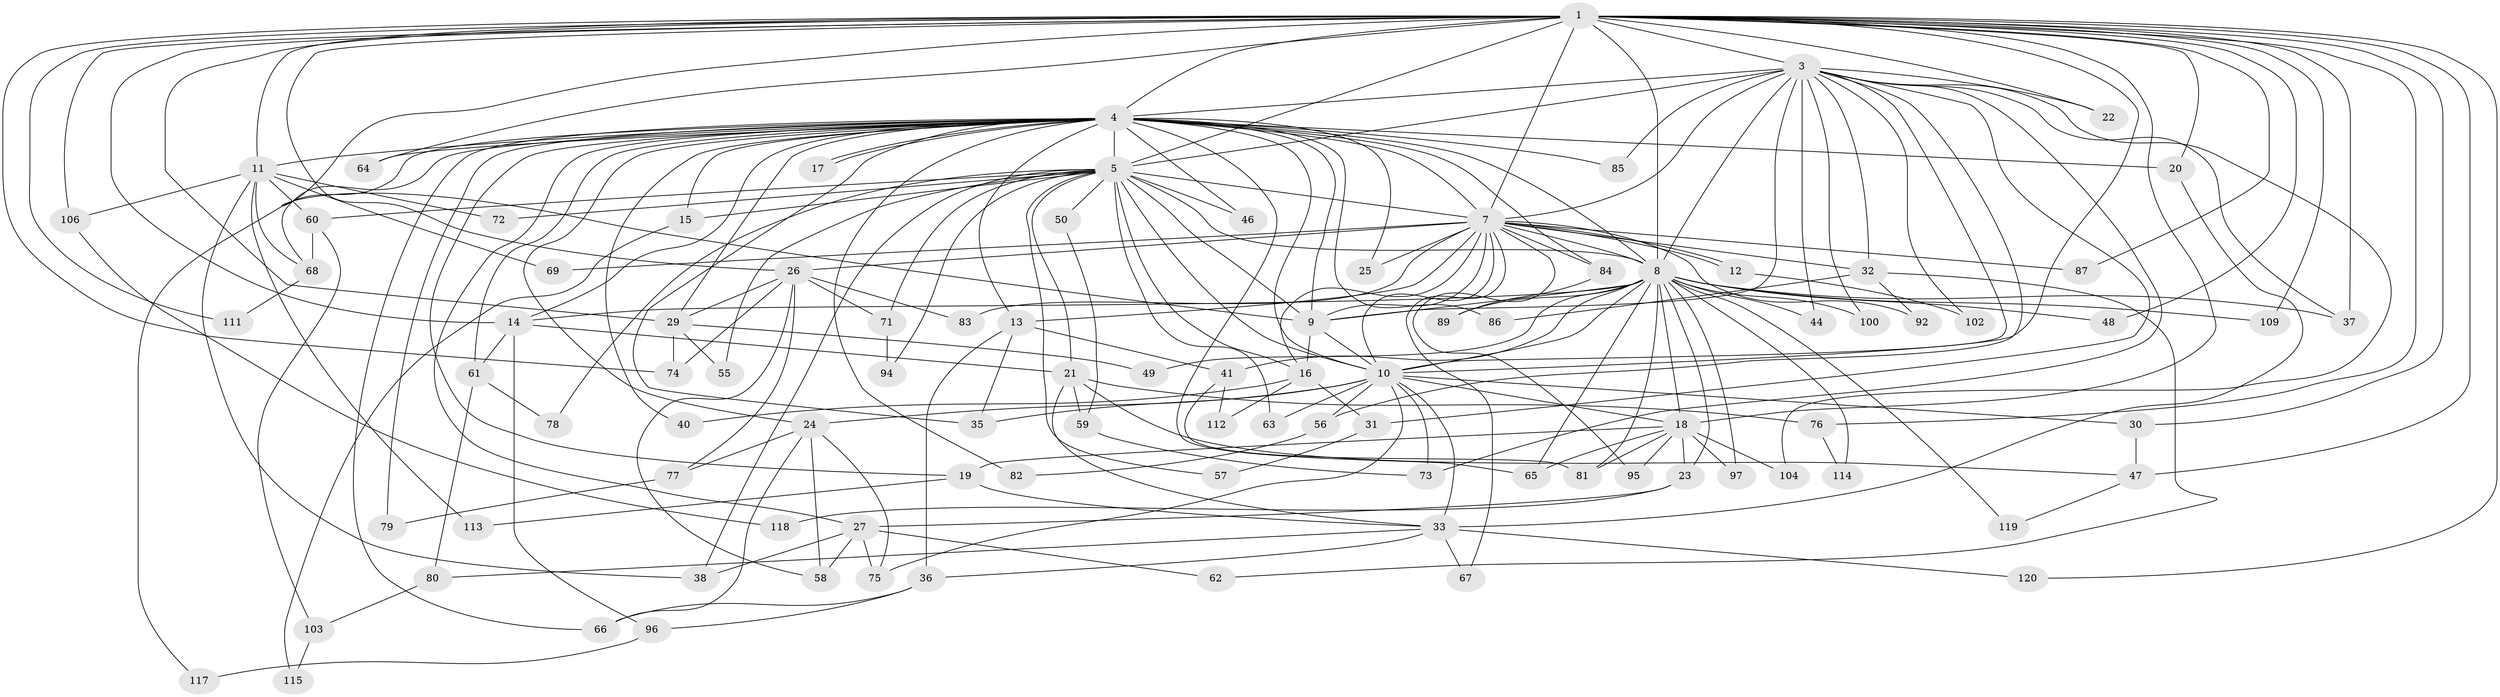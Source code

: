 // original degree distribution, {17: 0.01652892561983471, 21: 0.024793388429752067, 28: 0.008264462809917356, 24: 0.008264462809917356, 22: 0.008264462809917356, 10: 0.01652892561983471, 18: 0.008264462809917356, 7: 0.024793388429752067, 3: 0.2396694214876033, 5: 0.03305785123966942, 6: 0.04132231404958678, 2: 0.48760330578512395, 4: 0.06611570247933884, 9: 0.008264462809917356, 8: 0.008264462809917356}
// Generated by graph-tools (version 1.1) at 2025/11/02/27/25 16:11:08]
// undirected, 95 vertices, 219 edges
graph export_dot {
graph [start="1"]
  node [color=gray90,style=filled];
  1 [super="+2"];
  3 [super="+42"];
  4 [super="+6"];
  5 [super="+39"];
  7 [super="+43"];
  8 [super="+28"];
  9 [super="+54"];
  10 [super="+105"];
  11 [super="+51"];
  12;
  13;
  14 [super="+52"];
  15;
  16 [super="+99"];
  17;
  18 [super="+108"];
  19 [super="+53"];
  20;
  21;
  22;
  23;
  24;
  25;
  26 [super="+91"];
  27 [super="+121"];
  29;
  30;
  31;
  32 [super="+34"];
  33 [super="+110"];
  35 [super="+116"];
  36 [super="+70"];
  37 [super="+45"];
  38;
  40;
  41 [super="+90"];
  44;
  46;
  47 [super="+98"];
  48;
  49;
  50;
  55;
  56;
  57;
  58 [super="+93"];
  59 [super="+107"];
  60 [super="+101"];
  61;
  62;
  63;
  64;
  65;
  66;
  67;
  68;
  69;
  71;
  72;
  73;
  74 [super="+88"];
  75;
  76;
  77;
  78;
  79;
  80;
  81;
  82;
  83;
  84;
  85;
  86;
  87;
  89;
  92;
  94;
  95;
  96;
  97;
  100;
  102;
  103;
  104;
  106;
  109;
  111;
  112;
  113;
  114;
  115;
  117;
  118;
  119;
  120;
  1 -- 3 [weight=2];
  1 -- 4 [weight=4];
  1 -- 5 [weight=2];
  1 -- 7 [weight=2];
  1 -- 8 [weight=2];
  1 -- 9 [weight=2];
  1 -- 10 [weight=2];
  1 -- 18;
  1 -- 22;
  1 -- 26 [weight=2];
  1 -- 47;
  1 -- 48;
  1 -- 76;
  1 -- 111;
  1 -- 120;
  1 -- 64;
  1 -- 11;
  1 -- 14;
  1 -- 20;
  1 -- 87;
  1 -- 29;
  1 -- 30;
  1 -- 37;
  1 -- 106;
  1 -- 109;
  1 -- 74;
  3 -- 4 [weight=2];
  3 -- 5 [weight=2];
  3 -- 7;
  3 -- 8;
  3 -- 9;
  3 -- 10;
  3 -- 22;
  3 -- 31;
  3 -- 32;
  3 -- 37;
  3 -- 44;
  3 -- 56;
  3 -- 73;
  3 -- 85;
  3 -- 100;
  3 -- 102;
  3 -- 104;
  4 -- 5 [weight=2];
  4 -- 7 [weight=2];
  4 -- 8 [weight=2];
  4 -- 9 [weight=2];
  4 -- 10 [weight=2];
  4 -- 14;
  4 -- 15;
  4 -- 17;
  4 -- 17;
  4 -- 19;
  4 -- 20;
  4 -- 24;
  4 -- 25;
  4 -- 29;
  4 -- 40;
  4 -- 46;
  4 -- 61;
  4 -- 64;
  4 -- 66;
  4 -- 68;
  4 -- 82;
  4 -- 86;
  4 -- 117;
  4 -- 65;
  4 -- 11;
  4 -- 13;
  4 -- 79;
  4 -- 84;
  4 -- 85;
  4 -- 27 [weight=2];
  4 -- 35;
  5 -- 7 [weight=2];
  5 -- 8;
  5 -- 9;
  5 -- 10;
  5 -- 15;
  5 -- 16 [weight=2];
  5 -- 21;
  5 -- 38;
  5 -- 46;
  5 -- 50 [weight=2];
  5 -- 55;
  5 -- 57;
  5 -- 60;
  5 -- 63;
  5 -- 71;
  5 -- 78;
  5 -- 72;
  5 -- 94;
  7 -- 8;
  7 -- 9;
  7 -- 10;
  7 -- 12;
  7 -- 12;
  7 -- 13;
  7 -- 16;
  7 -- 25;
  7 -- 32 [weight=2];
  7 -- 67;
  7 -- 69;
  7 -- 83;
  7 -- 84;
  7 -- 87;
  7 -- 26;
  7 -- 92;
  7 -- 95;
  8 -- 9;
  8 -- 10;
  8 -- 23;
  8 -- 41;
  8 -- 44;
  8 -- 48;
  8 -- 49;
  8 -- 65;
  8 -- 89;
  8 -- 109;
  8 -- 114;
  8 -- 119;
  8 -- 14;
  8 -- 81;
  8 -- 18;
  8 -- 97;
  8 -- 100;
  8 -- 37;
  9 -- 10;
  9 -- 16;
  10 -- 18;
  10 -- 24;
  10 -- 30;
  10 -- 35;
  10 -- 56;
  10 -- 63;
  10 -- 73;
  10 -- 33;
  10 -- 75;
  11 -- 60;
  11 -- 69;
  11 -- 106;
  11 -- 113;
  11 -- 72;
  11 -- 68;
  11 -- 38;
  12 -- 102;
  13 -- 35;
  13 -- 36;
  13 -- 41;
  14 -- 21;
  14 -- 61;
  14 -- 96;
  15 -- 115;
  16 -- 31;
  16 -- 40;
  16 -- 112;
  18 -- 19;
  18 -- 23;
  18 -- 81;
  18 -- 95;
  18 -- 97;
  18 -- 104;
  18 -- 65;
  19 -- 113;
  19 -- 33;
  20 -- 33;
  21 -- 33;
  21 -- 59;
  21 -- 76;
  21 -- 47;
  23 -- 27;
  23 -- 118;
  24 -- 66;
  24 -- 75;
  24 -- 77;
  24 -- 58;
  26 -- 58;
  26 -- 71;
  26 -- 74;
  26 -- 77;
  26 -- 83;
  26 -- 29;
  27 -- 38;
  27 -- 58;
  27 -- 62;
  27 -- 75;
  29 -- 49;
  29 -- 55;
  29 -- 74;
  30 -- 47;
  31 -- 57;
  32 -- 62;
  32 -- 86;
  32 -- 92;
  33 -- 36;
  33 -- 67;
  33 -- 80;
  33 -- 120;
  36 -- 96;
  36 -- 66;
  41 -- 81;
  41 -- 112;
  47 -- 119;
  50 -- 59;
  56 -- 82;
  59 -- 73;
  60 -- 103;
  60 -- 68;
  61 -- 78;
  61 -- 80;
  68 -- 111;
  71 -- 94;
  76 -- 114;
  77 -- 79;
  80 -- 103;
  84 -- 89;
  96 -- 117;
  103 -- 115;
  106 -- 118;
}
